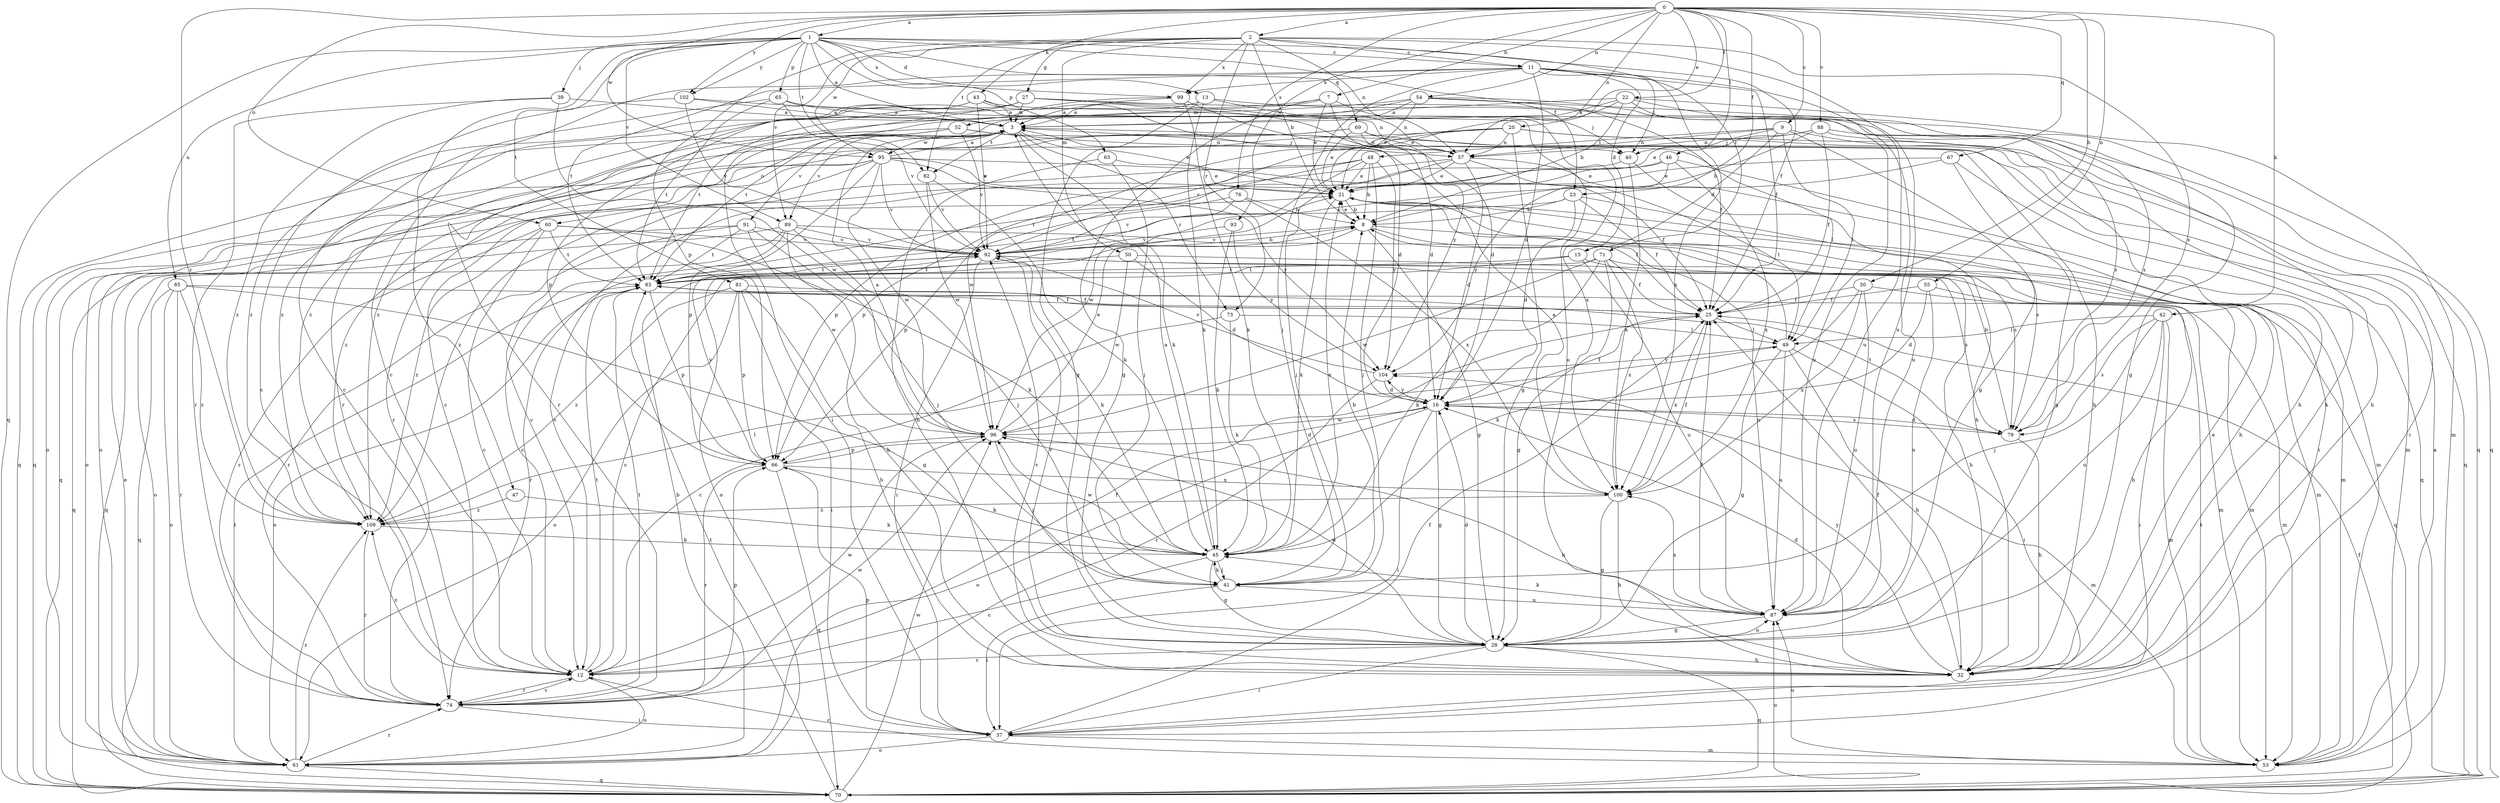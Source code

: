 strict digraph  {
0;
1;
2;
3;
7;
8;
9;
11;
12;
13;
15;
16;
20;
21;
22;
23;
25;
27;
28;
30;
32;
37;
39;
40;
41;
42;
43;
45;
46;
47;
48;
49;
50;
52;
53;
54;
55;
57;
60;
61;
63;
65;
66;
67;
69;
70;
71;
73;
74;
76;
79;
81;
82;
83;
85;
87;
88;
89;
91;
92;
93;
95;
96;
99;
100;
102;
104;
109;
0 -> 1  [label=a];
0 -> 2  [label=a];
0 -> 7  [label=b];
0 -> 9  [label=c];
0 -> 20  [label=e];
0 -> 22  [label=f];
0 -> 23  [label=f];
0 -> 30  [label=h];
0 -> 42  [label=k];
0 -> 43  [label=k];
0 -> 46  [label=l];
0 -> 54  [label=n];
0 -> 55  [label=n];
0 -> 57  [label=n];
0 -> 60  [label=o];
0 -> 67  [label=q];
0 -> 76  [label=s];
0 -> 88  [label=v];
0 -> 93  [label=w];
0 -> 95  [label=w];
0 -> 102  [label=y];
0 -> 109  [label=z];
1 -> 3  [label=a];
1 -> 11  [label=c];
1 -> 13  [label=d];
1 -> 23  [label=f];
1 -> 25  [label=f];
1 -> 39  [label=j];
1 -> 47  [label=l];
1 -> 63  [label=p];
1 -> 65  [label=p];
1 -> 69  [label=q];
1 -> 70  [label=q];
1 -> 81  [label=t];
1 -> 82  [label=t];
1 -> 85  [label=u];
1 -> 89  [label=v];
1 -> 99  [label=x];
1 -> 102  [label=y];
2 -> 8  [label=b];
2 -> 11  [label=c];
2 -> 27  [label=g];
2 -> 50  [label=m];
2 -> 57  [label=n];
2 -> 66  [label=p];
2 -> 71  [label=r];
2 -> 73  [label=r];
2 -> 79  [label=s];
2 -> 82  [label=t];
2 -> 87  [label=u];
2 -> 89  [label=v];
2 -> 95  [label=w];
2 -> 99  [label=x];
3 -> 21  [label=e];
3 -> 40  [label=j];
3 -> 45  [label=k];
3 -> 60  [label=o];
3 -> 73  [label=r];
3 -> 82  [label=t];
3 -> 89  [label=v];
3 -> 91  [label=v];
3 -> 95  [label=w];
7 -> 21  [label=e];
7 -> 28  [label=g];
7 -> 40  [label=j];
7 -> 52  [label=m];
7 -> 104  [label=y];
7 -> 109  [label=z];
8 -> 21  [label=e];
8 -> 28  [label=g];
8 -> 53  [label=m];
8 -> 61  [label=o];
8 -> 79  [label=s];
8 -> 92  [label=v];
9 -> 15  [label=d];
9 -> 28  [label=g];
9 -> 32  [label=h];
9 -> 40  [label=j];
9 -> 48  [label=l];
9 -> 49  [label=l];
9 -> 57  [label=n];
11 -> 12  [label=c];
11 -> 15  [label=d];
11 -> 16  [label=d];
11 -> 25  [label=f];
11 -> 40  [label=j];
11 -> 41  [label=j];
11 -> 83  [label=t];
11 -> 87  [label=u];
11 -> 99  [label=x];
11 -> 100  [label=x];
12 -> 25  [label=f];
12 -> 61  [label=o];
12 -> 74  [label=r];
12 -> 83  [label=t];
12 -> 96  [label=w];
12 -> 109  [label=z];
13 -> 3  [label=a];
13 -> 28  [label=g];
13 -> 45  [label=k];
13 -> 57  [label=n];
13 -> 87  [label=u];
15 -> 12  [label=c];
15 -> 32  [label=h];
15 -> 83  [label=t];
15 -> 87  [label=u];
16 -> 25  [label=f];
16 -> 28  [label=g];
16 -> 37  [label=i];
16 -> 53  [label=m];
16 -> 61  [label=o];
16 -> 79  [label=s];
16 -> 96  [label=w];
16 -> 104  [label=y];
20 -> 28  [label=g];
20 -> 32  [label=h];
20 -> 57  [label=n];
20 -> 61  [label=o];
20 -> 70  [label=q];
20 -> 92  [label=v];
20 -> 96  [label=w];
21 -> 8  [label=b];
21 -> 25  [label=f];
21 -> 32  [label=h];
21 -> 45  [label=k];
21 -> 53  [label=m];
22 -> 3  [label=a];
22 -> 8  [label=b];
22 -> 21  [label=e];
22 -> 28  [label=g];
22 -> 53  [label=m];
22 -> 87  [label=u];
22 -> 109  [label=z];
23 -> 8  [label=b];
23 -> 16  [label=d];
23 -> 25  [label=f];
23 -> 79  [label=s];
23 -> 83  [label=t];
25 -> 49  [label=l];
25 -> 100  [label=x];
27 -> 3  [label=a];
27 -> 16  [label=d];
27 -> 37  [label=i];
27 -> 70  [label=q];
27 -> 74  [label=r];
27 -> 79  [label=s];
27 -> 83  [label=t];
28 -> 12  [label=c];
28 -> 16  [label=d];
28 -> 32  [label=h];
28 -> 37  [label=i];
28 -> 70  [label=q];
28 -> 87  [label=u];
28 -> 92  [label=v];
28 -> 96  [label=w];
30 -> 25  [label=f];
30 -> 32  [label=h];
30 -> 45  [label=k];
30 -> 87  [label=u];
30 -> 100  [label=x];
32 -> 16  [label=d];
32 -> 21  [label=e];
32 -> 25  [label=f];
32 -> 92  [label=v];
32 -> 104  [label=y];
37 -> 25  [label=f];
37 -> 53  [label=m];
37 -> 61  [label=o];
37 -> 66  [label=p];
39 -> 3  [label=a];
39 -> 74  [label=r];
39 -> 96  [label=w];
39 -> 109  [label=z];
40 -> 32  [label=h];
40 -> 83  [label=t];
40 -> 100  [label=x];
41 -> 8  [label=b];
41 -> 37  [label=i];
41 -> 45  [label=k];
41 -> 87  [label=u];
42 -> 37  [label=i];
42 -> 41  [label=j];
42 -> 49  [label=l];
42 -> 53  [label=m];
42 -> 79  [label=s];
42 -> 87  [label=u];
43 -> 3  [label=a];
43 -> 16  [label=d];
43 -> 57  [label=n];
43 -> 66  [label=p];
43 -> 92  [label=v];
43 -> 109  [label=z];
45 -> 3  [label=a];
45 -> 12  [label=c];
45 -> 21  [label=e];
45 -> 28  [label=g];
45 -> 41  [label=j];
45 -> 96  [label=w];
46 -> 12  [label=c];
46 -> 21  [label=e];
46 -> 53  [label=m];
46 -> 100  [label=x];
46 -> 104  [label=y];
47 -> 45  [label=k];
47 -> 109  [label=z];
48 -> 8  [label=b];
48 -> 12  [label=c];
48 -> 21  [label=e];
48 -> 41  [label=j];
48 -> 66  [label=p];
48 -> 96  [label=w];
48 -> 104  [label=y];
48 -> 109  [label=z];
49 -> 21  [label=e];
49 -> 28  [label=g];
49 -> 32  [label=h];
49 -> 37  [label=i];
49 -> 87  [label=u];
49 -> 104  [label=y];
50 -> 16  [label=d];
50 -> 53  [label=m];
50 -> 83  [label=t];
50 -> 96  [label=w];
52 -> 12  [label=c];
52 -> 32  [label=h];
52 -> 57  [label=n];
52 -> 70  [label=q];
52 -> 74  [label=r];
52 -> 92  [label=v];
53 -> 3  [label=a];
53 -> 12  [label=c];
53 -> 83  [label=t];
53 -> 87  [label=u];
54 -> 3  [label=a];
54 -> 21  [label=e];
54 -> 25  [label=f];
54 -> 70  [label=q];
54 -> 79  [label=s];
54 -> 83  [label=t];
54 -> 109  [label=z];
55 -> 16  [label=d];
55 -> 25  [label=f];
55 -> 53  [label=m];
55 -> 87  [label=u];
57 -> 16  [label=d];
57 -> 21  [label=e];
57 -> 37  [label=i];
57 -> 41  [label=j];
57 -> 49  [label=l];
57 -> 66  [label=p];
60 -> 12  [label=c];
60 -> 45  [label=k];
60 -> 74  [label=r];
60 -> 83  [label=t];
60 -> 92  [label=v];
60 -> 109  [label=z];
61 -> 8  [label=b];
61 -> 21  [label=e];
61 -> 70  [label=q];
61 -> 74  [label=r];
61 -> 83  [label=t];
61 -> 109  [label=z];
63 -> 21  [label=e];
63 -> 32  [label=h];
63 -> 41  [label=j];
65 -> 3  [label=a];
65 -> 12  [label=c];
65 -> 83  [label=t];
65 -> 92  [label=v];
65 -> 100  [label=x];
66 -> 16  [label=d];
66 -> 45  [label=k];
66 -> 70  [label=q];
66 -> 74  [label=r];
66 -> 92  [label=v];
66 -> 100  [label=x];
67 -> 21  [label=e];
67 -> 28  [label=g];
67 -> 70  [label=q];
67 -> 92  [label=v];
69 -> 21  [label=e];
69 -> 49  [label=l];
69 -> 53  [label=m];
69 -> 57  [label=n];
69 -> 61  [label=o];
69 -> 70  [label=q];
70 -> 25  [label=f];
70 -> 83  [label=t];
70 -> 87  [label=u];
70 -> 96  [label=w];
71 -> 25  [label=f];
71 -> 28  [label=g];
71 -> 45  [label=k];
71 -> 70  [label=q];
71 -> 83  [label=t];
71 -> 96  [label=w];
71 -> 100  [label=x];
73 -> 12  [label=c];
73 -> 45  [label=k];
73 -> 49  [label=l];
74 -> 12  [label=c];
74 -> 37  [label=i];
74 -> 66  [label=p];
74 -> 83  [label=t];
74 -> 96  [label=w];
76 -> 8  [label=b];
76 -> 66  [label=p];
76 -> 92  [label=v];
76 -> 100  [label=x];
79 -> 8  [label=b];
79 -> 16  [label=d];
79 -> 32  [label=h];
79 -> 83  [label=t];
81 -> 25  [label=f];
81 -> 32  [label=h];
81 -> 37  [label=i];
81 -> 61  [label=o];
81 -> 66  [label=p];
81 -> 109  [label=z];
82 -> 45  [label=k];
82 -> 92  [label=v];
82 -> 96  [label=w];
83 -> 25  [label=f];
83 -> 61  [label=o];
83 -> 66  [label=p];
85 -> 25  [label=f];
85 -> 28  [label=g];
85 -> 61  [label=o];
85 -> 70  [label=q];
85 -> 74  [label=r];
85 -> 109  [label=z];
87 -> 25  [label=f];
87 -> 28  [label=g];
87 -> 45  [label=k];
87 -> 100  [label=x];
88 -> 8  [label=b];
88 -> 21  [label=e];
88 -> 25  [label=f];
88 -> 32  [label=h];
88 -> 37  [label=i];
88 -> 57  [label=n];
89 -> 12  [label=c];
89 -> 32  [label=h];
89 -> 41  [label=j];
89 -> 61  [label=o];
89 -> 70  [label=q];
89 -> 87  [label=u];
89 -> 92  [label=v];
91 -> 41  [label=j];
91 -> 70  [label=q];
91 -> 74  [label=r];
91 -> 83  [label=t];
91 -> 92  [label=v];
91 -> 96  [label=w];
92 -> 8  [label=b];
92 -> 37  [label=i];
92 -> 45  [label=k];
92 -> 53  [label=m];
92 -> 74  [label=r];
92 -> 79  [label=s];
92 -> 83  [label=t];
93 -> 45  [label=k];
93 -> 92  [label=v];
93 -> 104  [label=y];
95 -> 3  [label=a];
95 -> 21  [label=e];
95 -> 25  [label=f];
95 -> 61  [label=o];
95 -> 66  [label=p];
95 -> 70  [label=q];
95 -> 92  [label=v];
95 -> 96  [label=w];
95 -> 104  [label=y];
95 -> 109  [label=z];
96 -> 3  [label=a];
96 -> 21  [label=e];
96 -> 32  [label=h];
96 -> 41  [label=j];
96 -> 66  [label=p];
99 -> 3  [label=a];
99 -> 16  [label=d];
99 -> 45  [label=k];
99 -> 74  [label=r];
100 -> 3  [label=a];
100 -> 25  [label=f];
100 -> 28  [label=g];
100 -> 32  [label=h];
100 -> 109  [label=z];
102 -> 3  [label=a];
102 -> 12  [label=c];
102 -> 87  [label=u];
102 -> 92  [label=v];
104 -> 16  [label=d];
104 -> 74  [label=r];
104 -> 92  [label=v];
109 -> 45  [label=k];
109 -> 49  [label=l];
109 -> 74  [label=r];
}
